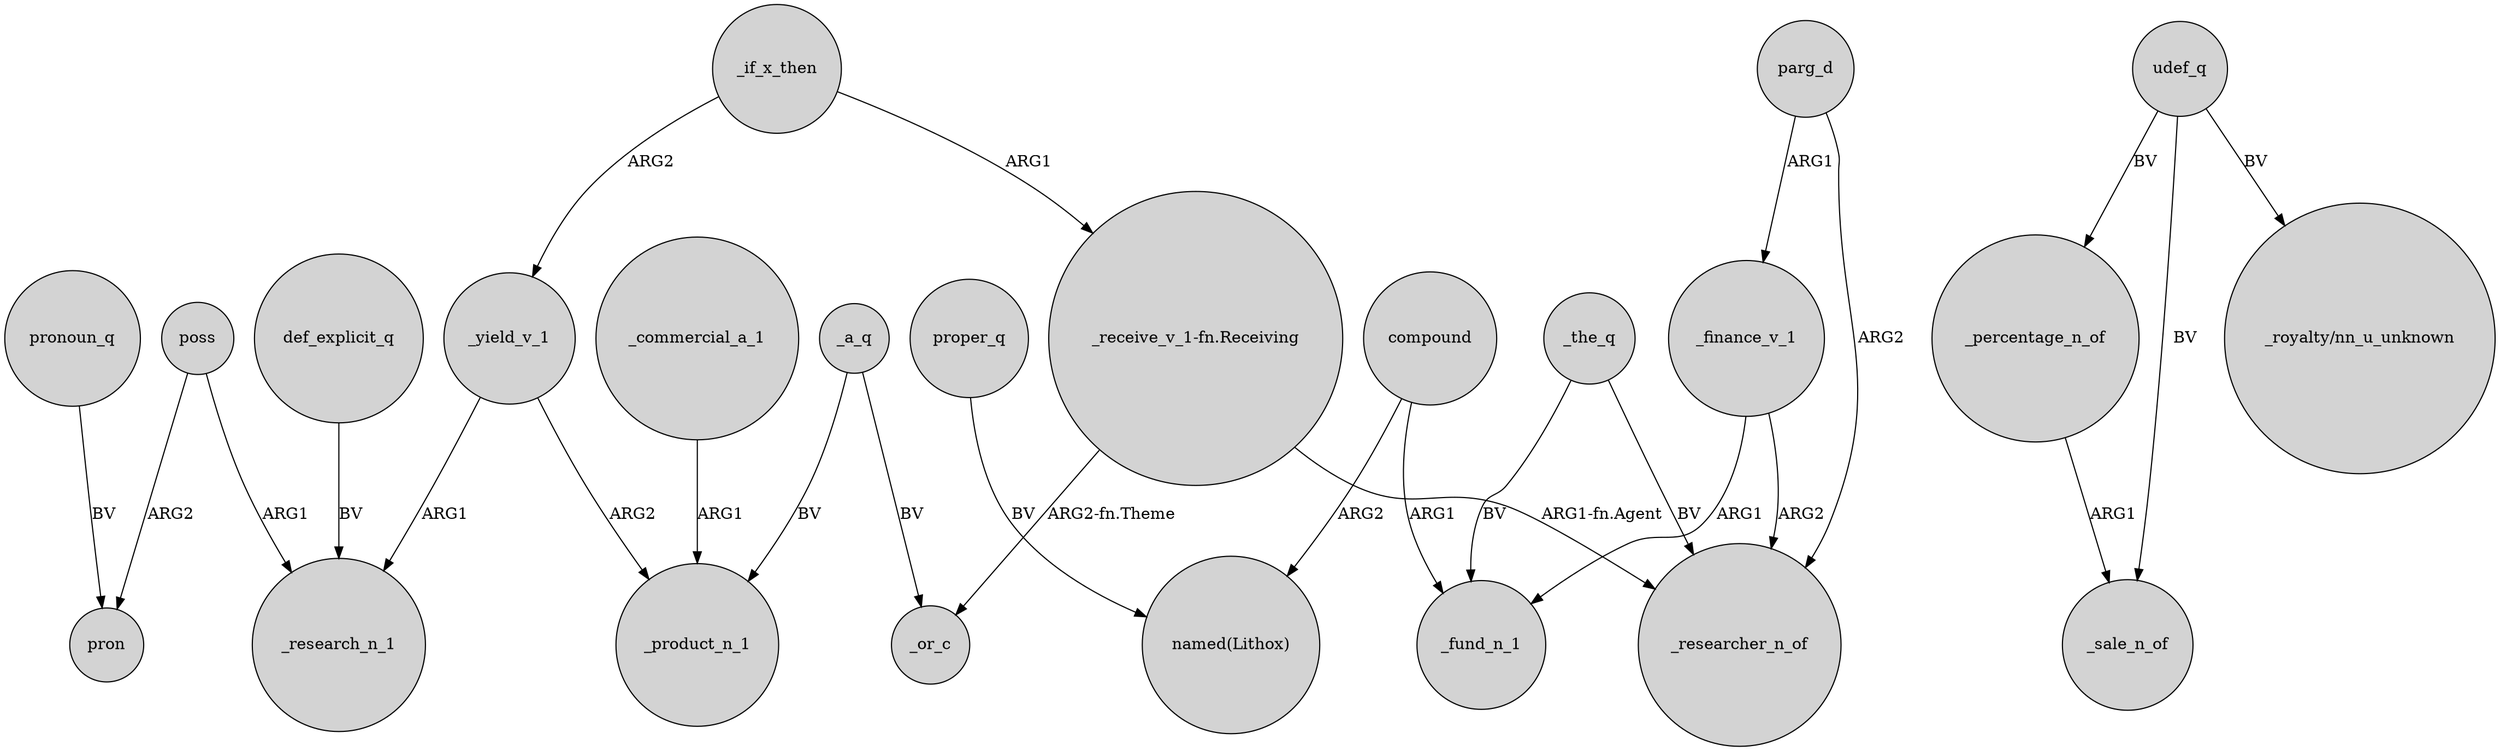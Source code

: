 digraph {
	node [shape=circle style=filled]
	_commercial_a_1 -> _product_n_1 [label=ARG1]
	_finance_v_1 -> _fund_n_1 [label=ARG1]
	poss -> pron [label=ARG2]
	proper_q -> "named(Lithox)" [label=BV]
	_the_q -> _researcher_n_of [label=BV]
	_yield_v_1 -> _product_n_1 [label=ARG2]
	_if_x_then -> _yield_v_1 [label=ARG2]
	poss -> _research_n_1 [label=ARG1]
	_a_q -> _product_n_1 [label=BV]
	_percentage_n_of -> _sale_n_of [label=ARG1]
	"_receive_v_1-fn.Receiving" -> _researcher_n_of [label="ARG1-fn.Agent"]
	_finance_v_1 -> _researcher_n_of [label=ARG2]
	_if_x_then -> "_receive_v_1-fn.Receiving" [label=ARG1]
	_a_q -> _or_c [label=BV]
	udef_q -> "_royalty/nn_u_unknown" [label=BV]
	_the_q -> _fund_n_1 [label=BV]
	_yield_v_1 -> _research_n_1 [label=ARG1]
	pronoun_q -> pron [label=BV]
	parg_d -> _finance_v_1 [label=ARG1]
	compound -> "named(Lithox)" [label=ARG2]
	udef_q -> _percentage_n_of [label=BV]
	udef_q -> _sale_n_of [label=BV]
	parg_d -> _researcher_n_of [label=ARG2]
	"_receive_v_1-fn.Receiving" -> _or_c [label="ARG2-fn.Theme"]
	def_explicit_q -> _research_n_1 [label=BV]
	compound -> _fund_n_1 [label=ARG1]
}

